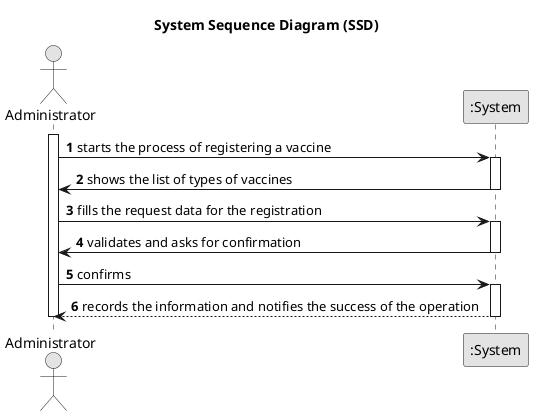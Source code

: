 @startuml
skinparam monochrome true
skinparam packageStyle rectangle
skinparam shadowing false

title System Sequence Diagram (SSD)

autonumber

actor Administrator
participant ":System" as System

activate Administrator
    Administrator -> System : starts the process of registering a vaccine
activate System
    System -> Administrator : shows the list of types of vaccines
deactivate System

     Administrator -> System : fills the request data for the registration
activate System
    System -> Administrator : validates and asks for confirmation
deactivate System

Administrator -> System : confirms
activate System
    System --> Administrator : records the information and notifies the success of the operation
deactivate System
deactivate Administrator

@enduml
